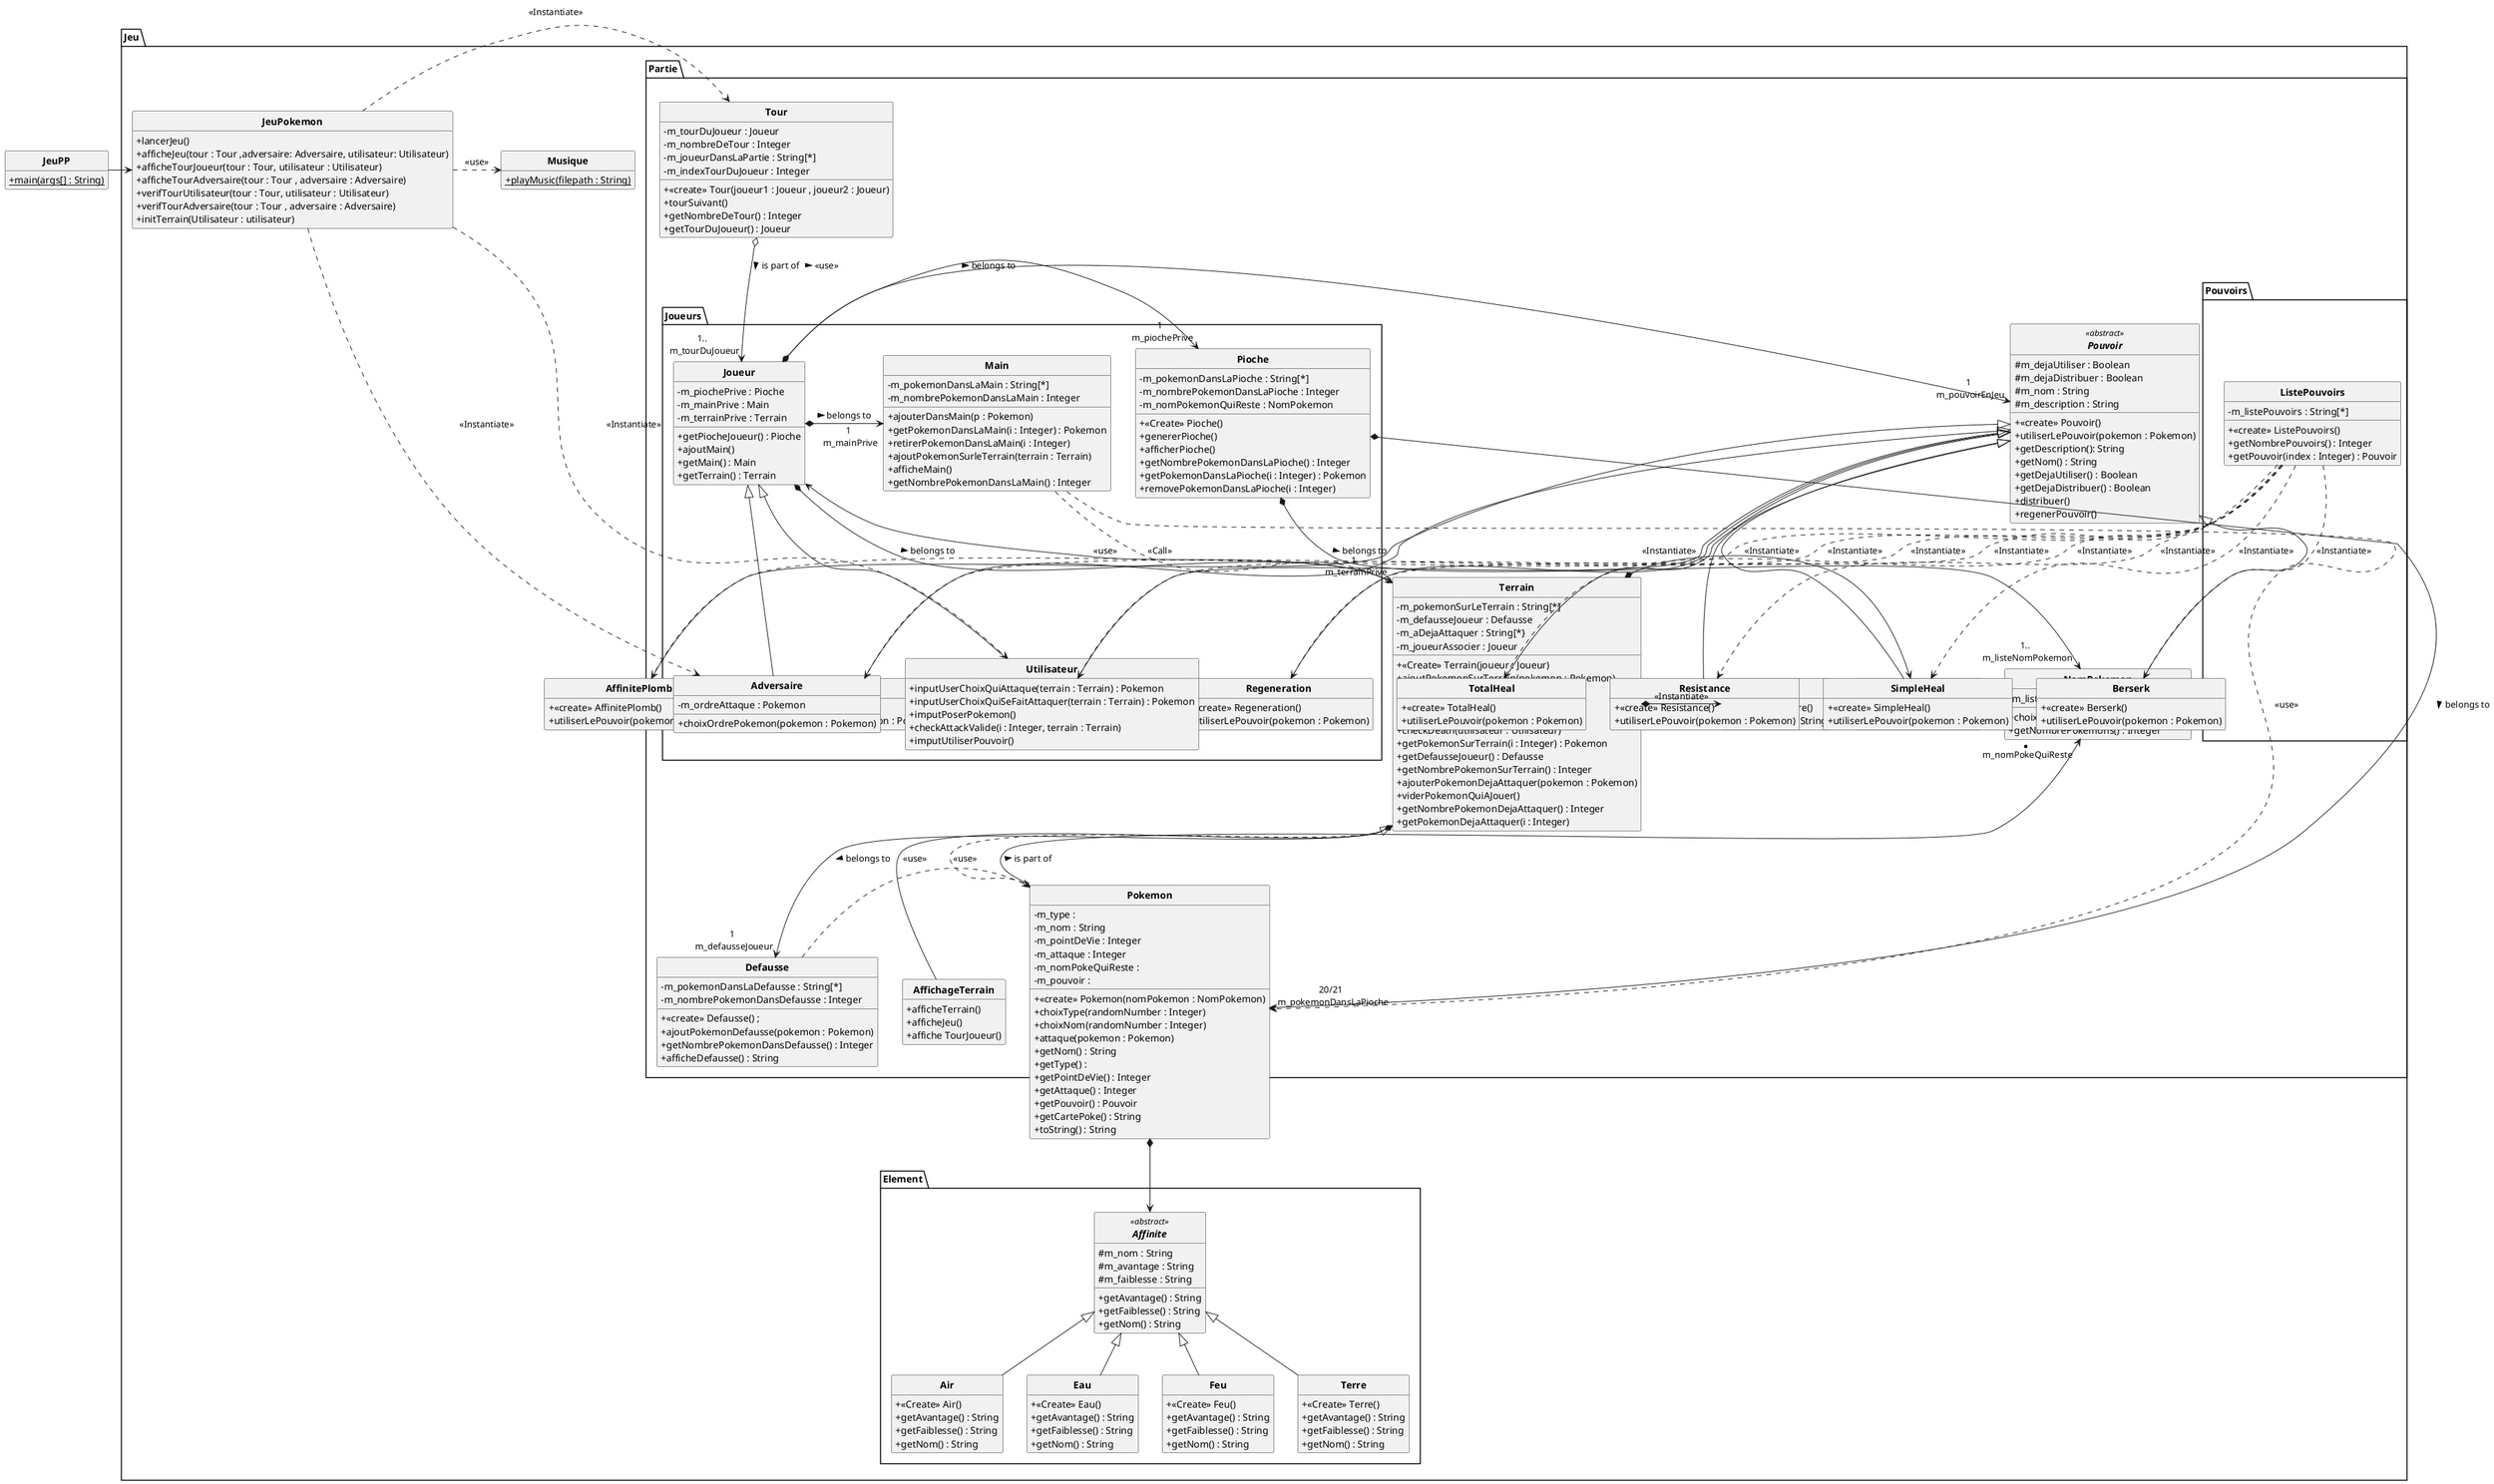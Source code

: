 @startuml
skinparam classAttributeIconSize 0
skinparam classFontStyle Bold
skinparam style strictuml
hide empty members


class JeuPP{
    + {static} main(args[] : String)
}

package Jeu
{
    class JeuPokemon
    {

        + lancerJeu()
        + afficheJeu(tour : Tour ,adversaire: Adversaire, utilisateur: Utilisateur)
        + afficheTourJoueur(tour : Tour, utilisateur : Utilisateur)
        + afficheTourAdversaire(tour : Tour , adversaire : Adversaire)
        + verifTourUtilisateur(tour : Tour, utilisateur : Utilisateur)
        + verifTourAdversaire(tour : Tour , adversaire : Adversaire)
        + initTerrain(Utilisateur : utilisateur)


    }
    class Pokemon
    {
        - m_type :
        - m_nom : String
        - m_pointDeVie : Integer
        - m_attaque : Integer
        - m_nomPokeQuiReste :
        - m_pouvoir :

        + <<create>> Pokemon(nomPokemon : NomPokemon)
        + choixType(randomNumber : Integer)
        + choixNom(randomNumber : Integer)
        + attaque(pokemon : Pokemon)
        + getNom() : String
        + getType() :
        + getPointDeVie() : Integer
        + getAttaque() : Integer
        + getPouvoir() : Pouvoir
        + getCartePoke() : String
        + toString() : String

    }
    class Musique{
        +  {static} playMusic(filepath : String)
    }

    package Element
    {
        abstract class Affinite <<abstract>>
        {
            # m_nom : String
            # m_avantage : String
            # m_faiblesse : String

            + getAvantage() : String
            + getFaiblesse() : String
            + getNom() : String
        }
        class Air extends Affinite
        {
            + <<Create>> Air()
            + getAvantage() : String
            + getFaiblesse() : String
            + getNom() : String
        }
        class Eau extends Affinite
        {
            + <<Create>> Eau()
            + getAvantage() : String
            + getFaiblesse() : String
            + getNom() : String
        }
        class Feu extends Affinite
        {
            + <<Create>> Feu()
            + getAvantage() : String
            + getFaiblesse() : String
            + getNom() : String
        }
        class Terre extends Affinite
        {
            + <<Create>> Terre()
            + getAvantage() : String
            + getFaiblesse() : String
            + getNom() : String
        }
    }

    package Partie
    {

        class Defausse
        {
            - m_pokemonDansLaDefausse : String[*]
            - m_nombrePokemonDansDefausse : Integer

            + <<create>> Defausse() ;
            + ajoutPokemonDefausse(pokemon : Pokemon)
            + getNombrePokemonDansDefausse() : Integer
            + afficheDefausse() : String
        }
        class GameOver{
            + <<Create>> GameOver()
            + printGameOver() : String
        }
        class NomPokemon{
            - m_listeNomPokemon : String[*]
            + choixNomPokemon(i : Integer) : String
            + getNombrePokemons() : Integer
        }
        class Terrain
        {
            - m_pokemonSurLeTerrain : String[*]
            - m_defausseJoueur : Defausse
            - m_aDejaAttaquer : String[*}
            - m_joueurAssocier : Joueur

            + <<Create>> Terrain(joueur : Joueur)
            + ajoutPokemonSurTerrain(pokemon : Pokemon)

            + removePokemonSurTerrain(i : Integer)
            + checkDeath(adversaire : Adversaire)
            + checkDeath(utilisateur : Utilisateur)
            + getPokemonSurTerrain(i : Integer) : Pokemon
            + getDefausseJoueur() : Defausse
            + getNombrePokemonSurTerrain() : Integer
            + ajouterPokemonDejaAttaquer(pokemon : Pokemon)
            + viderPokemonQuiAJouer()
            + getNombrePokemonDejaAttaquer() : Integer
            + getPokemonDejaAttaquer(i : Integer)
        }

        class AffichageTerrain extends Terrain{
              + afficheTerrain()
              + afficheJeu()
              + affiche TourJoueur()
        }


        class Tour
        {
            - m_tourDuJoueur : Joueur
            - m_nombreDeTour : Integer
            - m_joueurDansLaPartie : String[*]
            - m_indexTourDuJoueur : Integer

            + <<create>> Tour(joueur1 : Joueur , joueur2 : Joueur)
            + tourSuivant()
            + getNombreDeTour() : Integer
            + getTourDuJoueur() : Joueur
        }
        class Victoire{
            + <<Create>> Victoire()
            + printVictoire() : String
        }

        package Pouvoirs
        {
            abstract class Pouvoir <<abstract>>
            {
                # m_dejaUtiliser : Boolean
                # m_dejaDistribuer : Boolean
                # m_nom : String
                # m_description : String

                + <<create>> Pouvoir()
                + utiliserLePouvoir(pokemon : Pokemon)
                + getDescription(): String
                + getNom() : String
                + getDejaUtiliser() : Boolean
                + getDejaDistribuer() : Boolean
                + distribuer()
                + regenerPouvoir()
            }

            class AffiniteEther extends Pouvoir
            {
                + <<create>> AffiniteEther()
                + utiliserLePouvoir(pokemon : Pokemon)
            }
            class AffinitePlomb extends Pouvoir{
                + <<create>> AffinitePlomb()
                + utiliserLePouvoir(pokemon : Pokemon)
            }
            class TotalHeal extends Pouvoir{
                + <<create>> TotalHeal()
                + utiliserLePouvoir(pokemon : Pokemon)
            }
            class SimpleHeal extends Pouvoir{
                + <<create>> SimpleHeal()
                + utiliserLePouvoir(pokemon : Pokemon)
            }
            class Regeneration extends Pouvoir{
                + <<create>> Regeneration()
                + utiliserLePouvoir(pokemon : Pokemon)
            }

            class Fear extends Pouvoir{
                + <<create>> Fear()
                + utiliserLePouvoir(pokemon : Pokemon)
            }
            class Berserk extends Pouvoir{
                + <<create>> Berserk()
                + utiliserLePouvoir(pokemon : Pokemon)
            }
            class Resistance extends Pouvoir{
                + <<create>> Resistance()
                + utiliserLePouvoir(pokemon : Pokemon)
            }


            class ListePouvoirs
            {
            - m_listePouvoirs : String[*]

            + <<create>> ListePouvoirs()
            + getNombrePouvoirs() : Integer
            + getPouvoir(index : Integer) : Pouvoir
            }

        }



        package Joueurs
        {
            class Joueur
            {

                - m_piochePrive : Pioche
                - m_mainPrive : Main
                - m_terrainPrive : Terrain

                + getPiocheJoueur() : Pioche
                + ajoutMain()
                + getMain() : Main
                + getTerrain() : Terrain
            }
            class Adversaire extends Joueur
            {
                - m_ordreAttaque : Pokemon

                + choixOrdrePokemon(pokemon : Pokemon)
            }
            class Utilisateur extends Joueur
            {
                + inputUserChoixQuiAttaque(terrain : Terrain) : Pokemon
                + inputUserChoixQuiSeFaitAttaquer(terrain : Terrain) : Pokemon
                + imputPoserPokemon()
                + checkAttackValide(i : Integer, terrain : Terrain)
                + imputUtiliserPouvoir()
            }
            class Main
            {
                - m_pokemonDansLaMain : String[*]
                - m_nombrePokemonDansLaMain : Integer

                + ajouterDansMain(p : Pokemon)
                + getPokemonDansLaMain(i : Integer) : Pokemon
                + retirerPokemonDansLaMain(i : Integer)
                + ajoutPokemonSurleTerrain(terrain : Terrain)
                + afficheMain()
                + getNombrePokemonDansLaMain() : Integer
            }
            class Pioche
            {
                - m_pokemonDansLaPioche : String[*]
                - m_nombrePokemonDansLaPioche : Integer
                - m_nomPokemonQuiReste : NomPokemon

                + <<Create>> Pioche()
                + genererPioche()
                + afficherPioche()
                + getNombrePokemonDansLaPioche() : Integer
                + getPokemonDansLaPioche(i : Integer) : Pokemon
                + removePokemonDansLaPioche(i : Integer)
            }

        }
    }

    JeuPP -> JeuPokemon

    JeuPokemon .-down-> Adversaire : <<Instantiate>>
    JeuPokemon .-down-> Utilisateur : <<Instantiate>>
    JeuPokemon .> Tour : <<Instantiate>>
    JeuPokemon .> Musique : <<use>>


    Joueur *--> "1 \n m_terrainPrive" Terrain : belongs to >
    Joueur *-> "1 \n m_piochePrive" Pioche : belongs to >
    Joueur *-> "1 \n m_mainPrive" Main : belongs to >
    Joueur *-> "1 \n m_pouvoirEnJeu" Pouvoir : <<use>> >

    Terrain *--> "1 \n m_defausseJoueur" Defausse : belongs to >
    Terrain o-up-> Joueur : <<use>>
    Terrain .-> Pokemon : <<use>>
    Terrain *-> GameOver : <<Instantiate>>
    Terrain *-> Victoire : <<Instantiate>>

    Defausse .-> Pokemon : <<use>>

    Tour o-down-> "1.. \n m_tourDuJoueur" Joueur : is part of >

    Pioche *-> "20/21 \n m_pokemonDansLaPioche"Pokemon : belongs to >
    Pioche *--> "1.. \n m_listeNomPokemon"NomPokemon : belongs to >

    Main .> Pokemon : <<use>>
    Main .> Terrain : <<Call>>

    Pokemon *--> Affinite
    Pokemon o-> "* \n m_nomPokeQuiReste"NomPokemon :  is part of >

    ListePouvoirs .-> AffinitePlomb : <<Instantiate>>
    ListePouvoirs .-> AffiniteEther : <<Instantiate>>
    ListePouvoirs .-> Berserk : <<Instantiate>>
    ListePouvoirs .-> SimpleHeal : <<Instantiate>>
    ListePouvoirs .-> TotalHeal : <<Instantiate>>
    ListePouvoirs .-> Fear : <<Instantiate>>
    ListePouvoirs .-> Resistance : <<Instantiate>>
    ListePouvoirs .-> Regeneration : <<Instantiate>>




}

@enduml